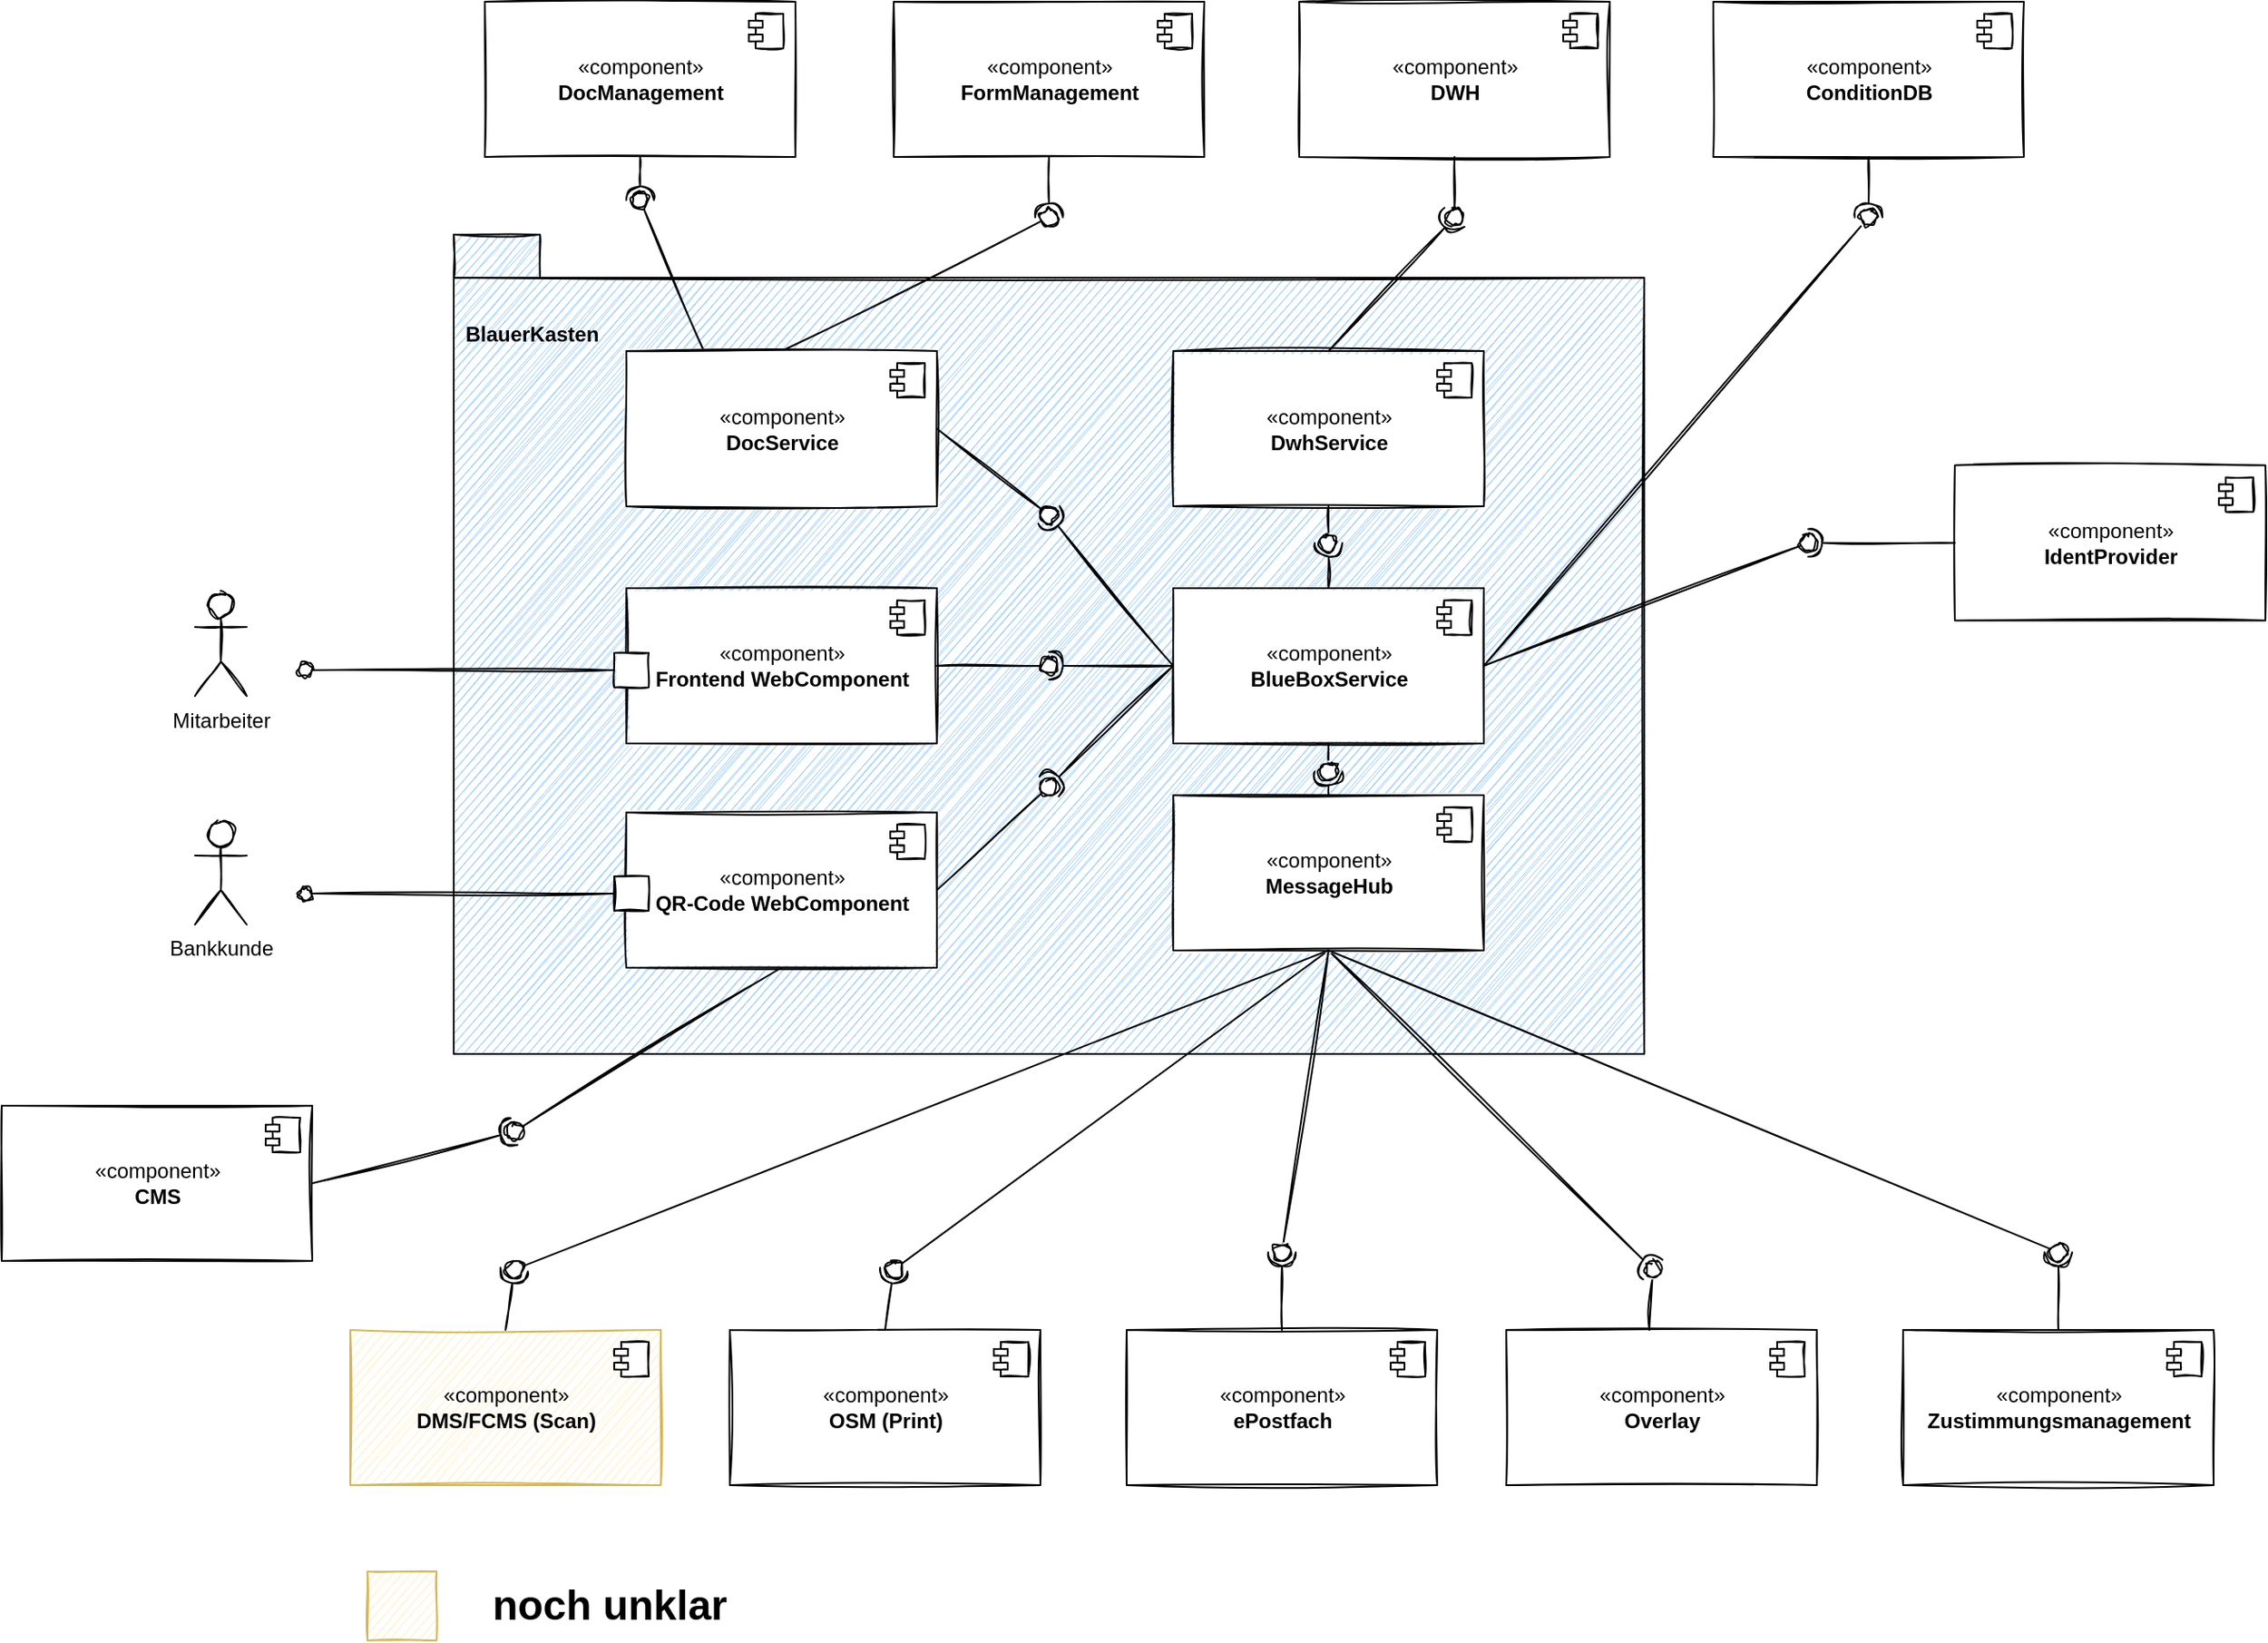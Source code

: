<mxfile version="19.0.3" type="device"><diagram id="WsE9gKBkoyO4tL_byEP7" name="Seite-1"><mxGraphModel dx="1422" dy="905" grid="1" gridSize="10" guides="1" tooltips="1" connect="1" arrows="1" fold="1" page="1" pageScale="1" pageWidth="827" pageHeight="1169" math="0" shadow="0"><root><mxCell id="0"/><mxCell id="1" parent="0"/><mxCell id="MbbFP3mXVjvzKWs0RRiN-35" value="BlauerKasten" style="shape=folder;fontStyle=1;spacingTop=-360;tabWidth=50;tabHeight=25;tabPosition=left;html=1;spacingRight=600;fillColor=#99CCFF;sketch=1;" parent="1" vertex="1"><mxGeometry x="410" y="325" width="690" height="475" as="geometry"/></mxCell><mxCell id="2feHsOlxeZ40XfiZUaKG-12" value="Mitarbeiter" style="shape=umlActor;verticalLabelPosition=bottom;verticalAlign=top;html=1;sketch=1;" parent="1" vertex="1"><mxGeometry x="260" y="532.5" width="30" height="60" as="geometry"/></mxCell><mxCell id="MbbFP3mXVjvzKWs0RRiN-1" value="«component»&lt;br&gt;&lt;b&gt;BlueBoxService&lt;/b&gt;" style="html=1;dropTarget=0;sketch=1;" parent="1" vertex="1"><mxGeometry x="827" y="530" width="180" height="90" as="geometry"/></mxCell><mxCell id="MbbFP3mXVjvzKWs0RRiN-2" value="" style="shape=module;jettyWidth=8;jettyHeight=4;sketch=1;" parent="MbbFP3mXVjvzKWs0RRiN-1" vertex="1"><mxGeometry x="1" width="20" height="20" relative="1" as="geometry"><mxPoint x="-27" y="7" as="offset"/></mxGeometry></mxCell><mxCell id="MbbFP3mXVjvzKWs0RRiN-4" value="«component»&lt;br&gt;&lt;b&gt;OSM (Print)&lt;/b&gt;" style="html=1;dropTarget=0;sketch=1;" parent="1" vertex="1"><mxGeometry x="570" y="960" width="180" height="90" as="geometry"/></mxCell><mxCell id="MbbFP3mXVjvzKWs0RRiN-5" value="" style="shape=module;jettyWidth=8;jettyHeight=4;sketch=1;" parent="MbbFP3mXVjvzKWs0RRiN-4" vertex="1"><mxGeometry x="1" width="20" height="20" relative="1" as="geometry"><mxPoint x="-27" y="7" as="offset"/></mxGeometry></mxCell><mxCell id="MbbFP3mXVjvzKWs0RRiN-6" value="" style="rounded=0;orthogonalLoop=1;jettySize=auto;html=1;endArrow=none;endFill=0;sketch=1;sourcePerimeterSpacing=0;targetPerimeterSpacing=0;exitX=0.5;exitY=1;exitDx=0;exitDy=0;" parent="1" source="iZnu5f81Z3fGAwZMjDDS-1" target="MbbFP3mXVjvzKWs0RRiN-8" edge="1"><mxGeometry relative="1" as="geometry"><mxPoint x="720" y="630" as="sourcePoint"/></mxGeometry></mxCell><mxCell id="MbbFP3mXVjvzKWs0RRiN-7" value="" style="rounded=0;orthogonalLoop=1;jettySize=auto;html=1;endArrow=halfCircle;endFill=0;entryX=0.5;entryY=0.5;endSize=6;strokeWidth=1;sketch=1;exitX=0.5;exitY=0;exitDx=0;exitDy=0;" parent="1" source="MbbFP3mXVjvzKWs0RRiN-4" target="MbbFP3mXVjvzKWs0RRiN-8" edge="1"><mxGeometry relative="1" as="geometry"><mxPoint x="1080" y="665" as="sourcePoint"/></mxGeometry></mxCell><mxCell id="MbbFP3mXVjvzKWs0RRiN-8" value="" style="ellipse;whiteSpace=wrap;html=1;align=center;aspect=fixed;resizable=0;points=[];outlineConnect=0;sketch=1;" parent="1" vertex="1"><mxGeometry x="660" y="920" width="10" height="10" as="geometry"/></mxCell><mxCell id="MbbFP3mXVjvzKWs0RRiN-9" value="«component»&lt;br&gt;&lt;b&gt;QR-Code WebComponent&lt;/b&gt;" style="html=1;dropTarget=0;sketch=1;" parent="1" vertex="1"><mxGeometry x="510" y="660" width="180" height="90" as="geometry"/></mxCell><mxCell id="MbbFP3mXVjvzKWs0RRiN-10" value="" style="shape=module;jettyWidth=8;jettyHeight=4;sketch=1;" parent="MbbFP3mXVjvzKWs0RRiN-9" vertex="1"><mxGeometry x="1" width="20" height="20" relative="1" as="geometry"><mxPoint x="-27" y="7" as="offset"/></mxGeometry></mxCell><mxCell id="MbbFP3mXVjvzKWs0RRiN-15" value="«component»&lt;br&gt;&lt;b&gt;Overlay&lt;/b&gt;" style="html=1;dropTarget=0;sketch=1;" parent="1" vertex="1"><mxGeometry x="1020" y="960" width="180" height="90" as="geometry"/></mxCell><mxCell id="MbbFP3mXVjvzKWs0RRiN-16" value="" style="shape=module;jettyWidth=8;jettyHeight=4;sketch=1;" parent="MbbFP3mXVjvzKWs0RRiN-15" vertex="1"><mxGeometry x="1" width="20" height="20" relative="1" as="geometry"><mxPoint x="-27" y="7" as="offset"/></mxGeometry></mxCell><mxCell id="MbbFP3mXVjvzKWs0RRiN-17" value="" style="rounded=0;orthogonalLoop=1;jettySize=auto;html=1;endArrow=none;endFill=0;sketch=1;sourcePerimeterSpacing=0;targetPerimeterSpacing=0;exitX=0.461;exitY=0;exitDx=0;exitDy=0;exitPerimeter=0;" parent="1" source="MbbFP3mXVjvzKWs0RRiN-15" target="MbbFP3mXVjvzKWs0RRiN-19" edge="1"><mxGeometry relative="1" as="geometry"><mxPoint x="990" y="865" as="sourcePoint"/></mxGeometry></mxCell><mxCell id="MbbFP3mXVjvzKWs0RRiN-18" value="" style="rounded=0;orthogonalLoop=1;jettySize=auto;html=1;endArrow=halfCircle;endFill=0;entryX=0.5;entryY=0.5;endSize=6;strokeWidth=1;sketch=1;exitX=0.5;exitY=1;exitDx=0;exitDy=0;" parent="1" source="iZnu5f81Z3fGAwZMjDDS-1" target="MbbFP3mXVjvzKWs0RRiN-19" edge="1"><mxGeometry relative="1" as="geometry"><mxPoint x="1130" y="715" as="sourcePoint"/></mxGeometry></mxCell><mxCell id="MbbFP3mXVjvzKWs0RRiN-19" value="" style="ellipse;whiteSpace=wrap;html=1;align=center;aspect=fixed;resizable=0;points=[];outlineConnect=0;sketch=1;" parent="1" vertex="1"><mxGeometry x="1100" y="920" width="10" height="10" as="geometry"/></mxCell><mxCell id="MbbFP3mXVjvzKWs0RRiN-31" value="" style="endArrow=none;html=1;rounded=0;align=center;verticalAlign=top;endFill=0;labelBackgroundColor=none;endSize=2;sketch=1;" parent="1" source="MbbFP3mXVjvzKWs0RRiN-30" target="MbbFP3mXVjvzKWs0RRiN-32" edge="1"><mxGeometry relative="1" as="geometry"/></mxCell><mxCell id="MbbFP3mXVjvzKWs0RRiN-32" value="" style="ellipse;html=1;fontSize=11;align=center;fillColor=none;points=[];aspect=fixed;resizable=0;verticalAlign=bottom;labelPosition=center;verticalLabelPosition=top;flipH=1;sketch=1;" parent="1" vertex="1"><mxGeometry x="320" y="573.5" width="8" height="8" as="geometry"/></mxCell><mxCell id="MbbFP3mXVjvzKWs0RRiN-33" value="«component»&lt;br&gt;&lt;b&gt;DocManagement&lt;/b&gt;" style="html=1;dropTarget=0;sketch=1;" parent="1" vertex="1"><mxGeometry x="428" y="190" width="180" height="90" as="geometry"/></mxCell><mxCell id="MbbFP3mXVjvzKWs0RRiN-34" value="" style="shape=module;jettyWidth=8;jettyHeight=4;sketch=1;" parent="MbbFP3mXVjvzKWs0RRiN-33" vertex="1"><mxGeometry x="1" width="20" height="20" relative="1" as="geometry"><mxPoint x="-27" y="7" as="offset"/></mxGeometry></mxCell><mxCell id="MbbFP3mXVjvzKWs0RRiN-36" value="«component»&lt;br&gt;&lt;b&gt;Frontend WebComponent&lt;/b&gt;" style="html=1;dropTarget=0;sketch=1;" parent="1" vertex="1"><mxGeometry x="510" y="530" width="180" height="90" as="geometry"/></mxCell><mxCell id="MbbFP3mXVjvzKWs0RRiN-37" value="" style="shape=module;jettyWidth=8;jettyHeight=4;sketch=1;" parent="MbbFP3mXVjvzKWs0RRiN-36" vertex="1"><mxGeometry x="1" width="20" height="20" relative="1" as="geometry"><mxPoint x="-27" y="7" as="offset"/></mxGeometry></mxCell><mxCell id="MbbFP3mXVjvzKWs0RRiN-38" value="" style="rounded=0;orthogonalLoop=1;jettySize=auto;html=1;endArrow=none;endFill=0;sketch=1;sourcePerimeterSpacing=0;targetPerimeterSpacing=0;exitX=1;exitY=0.5;exitDx=0;exitDy=0;" parent="1" source="MbbFP3mXVjvzKWs0RRiN-36" target="MbbFP3mXVjvzKWs0RRiN-40" edge="1"><mxGeometry relative="1" as="geometry"><mxPoint x="870" y="595" as="sourcePoint"/></mxGeometry></mxCell><mxCell id="MbbFP3mXVjvzKWs0RRiN-39" value="" style="rounded=0;orthogonalLoop=1;jettySize=auto;html=1;endArrow=halfCircle;endFill=0;entryX=0.5;entryY=0.5;endSize=6;strokeWidth=1;sketch=1;exitX=0;exitY=0.5;exitDx=0;exitDy=0;" parent="1" source="MbbFP3mXVjvzKWs0RRiN-1" target="MbbFP3mXVjvzKWs0RRiN-40" edge="1"><mxGeometry relative="1" as="geometry"><mxPoint x="130" y="440" as="sourcePoint"/></mxGeometry></mxCell><mxCell id="MbbFP3mXVjvzKWs0RRiN-40" value="" style="ellipse;whiteSpace=wrap;html=1;align=center;aspect=fixed;resizable=0;points=[];outlineConnect=0;sketch=1;" parent="1" vertex="1"><mxGeometry x="750" y="570" width="10" height="10" as="geometry"/></mxCell><mxCell id="MbbFP3mXVjvzKWs0RRiN-30" value="" style="html=1;rounded=0;rotation=-180;sketch=1;" parent="1" vertex="1"><mxGeometry x="503" y="567.5" width="20" height="20" as="geometry"/></mxCell><mxCell id="MbbFP3mXVjvzKWs0RRiN-41" value="" style="rounded=0;orthogonalLoop=1;jettySize=auto;html=1;endArrow=none;endFill=0;sketch=1;sourcePerimeterSpacing=0;targetPerimeterSpacing=0;exitX=0.25;exitY=0;exitDx=0;exitDy=0;" parent="1" source="zWCINITpG-AVOCVvOpgd-1" target="MbbFP3mXVjvzKWs0RRiN-43" edge="1"><mxGeometry relative="1" as="geometry"><mxPoint x="1040" y="465" as="sourcePoint"/></mxGeometry></mxCell><mxCell id="MbbFP3mXVjvzKWs0RRiN-42" value="" style="rounded=0;orthogonalLoop=1;jettySize=auto;html=1;endArrow=halfCircle;endFill=0;entryX=0.5;entryY=0.5;endSize=6;strokeWidth=1;sketch=1;exitX=0.5;exitY=1;exitDx=0;exitDy=0;" parent="1" source="MbbFP3mXVjvzKWs0RRiN-33" target="MbbFP3mXVjvzKWs0RRiN-43" edge="1"><mxGeometry relative="1" as="geometry"><mxPoint x="650" y="305" as="sourcePoint"/></mxGeometry></mxCell><mxCell id="MbbFP3mXVjvzKWs0RRiN-43" value="" style="ellipse;whiteSpace=wrap;html=1;align=center;aspect=fixed;resizable=0;points=[];outlineConnect=0;sketch=1;" parent="1" vertex="1"><mxGeometry x="513" y="300" width="10" height="10" as="geometry"/></mxCell><mxCell id="MbbFP3mXVjvzKWs0RRiN-44" value="«component»&lt;br&gt;&lt;b&gt;FormManagement&lt;/b&gt;" style="html=1;dropTarget=0;sketch=1;" parent="1" vertex="1"><mxGeometry x="665" y="190" width="180" height="90" as="geometry"/></mxCell><mxCell id="MbbFP3mXVjvzKWs0RRiN-45" value="" style="shape=module;jettyWidth=8;jettyHeight=4;sketch=1;" parent="MbbFP3mXVjvzKWs0RRiN-44" vertex="1"><mxGeometry x="1" width="20" height="20" relative="1" as="geometry"><mxPoint x="-27" y="7" as="offset"/></mxGeometry></mxCell><mxCell id="MbbFP3mXVjvzKWs0RRiN-46" value="" style="rounded=0;orthogonalLoop=1;jettySize=auto;html=1;endArrow=none;endFill=0;sketch=1;sourcePerimeterSpacing=0;targetPerimeterSpacing=0;exitX=0.5;exitY=0;exitDx=0;exitDy=0;" parent="1" source="zWCINITpG-AVOCVvOpgd-1" target="MbbFP3mXVjvzKWs0RRiN-48" edge="1"><mxGeometry relative="1" as="geometry"><mxPoint x="1140" y="405" as="sourcePoint"/></mxGeometry></mxCell><mxCell id="MbbFP3mXVjvzKWs0RRiN-47" value="" style="rounded=0;orthogonalLoop=1;jettySize=auto;html=1;endArrow=halfCircle;endFill=0;entryX=0.5;entryY=0.5;endSize=6;strokeWidth=1;sketch=1;exitX=0.5;exitY=1;exitDx=0;exitDy=0;" parent="1" source="MbbFP3mXVjvzKWs0RRiN-44" target="MbbFP3mXVjvzKWs0RRiN-48" edge="1"><mxGeometry relative="1" as="geometry"><mxPoint x="170" y="280" as="sourcePoint"/></mxGeometry></mxCell><mxCell id="MbbFP3mXVjvzKWs0RRiN-48" value="" style="ellipse;whiteSpace=wrap;html=1;align=center;aspect=fixed;resizable=0;points=[];outlineConnect=0;sketch=1;" parent="1" vertex="1"><mxGeometry x="750" y="310" width="10" height="10" as="geometry"/></mxCell><mxCell id="MbbFP3mXVjvzKWs0RRiN-49" value="«component»&lt;br&gt;&lt;b&gt;DWH&lt;br&gt;&lt;/b&gt;" style="html=1;dropTarget=0;sketch=1;" parent="1" vertex="1"><mxGeometry x="900" y="190" width="180" height="90" as="geometry"/></mxCell><mxCell id="MbbFP3mXVjvzKWs0RRiN-50" value="" style="shape=module;jettyWidth=8;jettyHeight=4;sketch=1;" parent="MbbFP3mXVjvzKWs0RRiN-49" vertex="1"><mxGeometry x="1" width="20" height="20" relative="1" as="geometry"><mxPoint x="-27" y="7" as="offset"/></mxGeometry></mxCell><mxCell id="MbbFP3mXVjvzKWs0RRiN-51" value="" style="rounded=0;orthogonalLoop=1;jettySize=auto;html=1;endArrow=none;endFill=0;sketch=1;sourcePerimeterSpacing=0;targetPerimeterSpacing=0;exitX=0.5;exitY=1;exitDx=0;exitDy=0;" parent="1" source="MbbFP3mXVjvzKWs0RRiN-49" target="MbbFP3mXVjvzKWs0RRiN-53" edge="1"><mxGeometry relative="1" as="geometry"><mxPoint x="1150" y="385" as="sourcePoint"/></mxGeometry></mxCell><mxCell id="MbbFP3mXVjvzKWs0RRiN-52" value="" style="rounded=0;orthogonalLoop=1;jettySize=auto;html=1;endArrow=halfCircle;endFill=0;entryX=0.5;entryY=0.5;endSize=6;strokeWidth=1;sketch=1;exitX=0.5;exitY=0;exitDx=0;exitDy=0;" parent="1" source="pSzTOcCvvjUnIfj2swZa-3" target="MbbFP3mXVjvzKWs0RRiN-53" edge="1"><mxGeometry relative="1" as="geometry"><mxPoint x="970" y="390" as="sourcePoint"/></mxGeometry></mxCell><mxCell id="MbbFP3mXVjvzKWs0RRiN-53" value="" style="ellipse;whiteSpace=wrap;html=1;align=center;aspect=fixed;resizable=0;points=[];outlineConnect=0;sketch=1;" parent="1" vertex="1"><mxGeometry x="985" y="310" width="10" height="10" as="geometry"/></mxCell><mxCell id="MbbFP3mXVjvzKWs0RRiN-54" value="«component»&lt;br&gt;&lt;b&gt;IdentProvider&lt;/b&gt;" style="html=1;dropTarget=0;sketch=1;" parent="1" vertex="1"><mxGeometry x="1280" y="458.75" width="180" height="90" as="geometry"/></mxCell><mxCell id="MbbFP3mXVjvzKWs0RRiN-55" value="" style="shape=module;jettyWidth=8;jettyHeight=4;sketch=1;" parent="MbbFP3mXVjvzKWs0RRiN-54" vertex="1"><mxGeometry x="1" width="20" height="20" relative="1" as="geometry"><mxPoint x="-27" y="7" as="offset"/></mxGeometry></mxCell><mxCell id="MbbFP3mXVjvzKWs0RRiN-56" value="" style="rounded=0;orthogonalLoop=1;jettySize=auto;html=1;endArrow=none;endFill=0;sketch=1;sourcePerimeterSpacing=0;targetPerimeterSpacing=0;exitX=1;exitY=0.5;exitDx=0;exitDy=0;" parent="1" source="MbbFP3mXVjvzKWs0RRiN-1" target="MbbFP3mXVjvzKWs0RRiN-58" edge="1"><mxGeometry relative="1" as="geometry"><mxPoint x="1240" y="360" as="sourcePoint"/></mxGeometry></mxCell><mxCell id="MbbFP3mXVjvzKWs0RRiN-57" value="" style="rounded=0;orthogonalLoop=1;jettySize=auto;html=1;endArrow=halfCircle;endFill=0;entryX=0.5;entryY=0.5;endSize=6;strokeWidth=1;sketch=1;exitX=0;exitY=0.5;exitDx=0;exitDy=0;" parent="1" source="MbbFP3mXVjvzKWs0RRiN-54" target="MbbFP3mXVjvzKWs0RRiN-58" edge="1"><mxGeometry relative="1" as="geometry"><mxPoint x="1150" y="580" as="sourcePoint"/></mxGeometry></mxCell><mxCell id="MbbFP3mXVjvzKWs0RRiN-58" value="" style="ellipse;whiteSpace=wrap;html=1;align=center;aspect=fixed;resizable=0;points=[];outlineConnect=0;sketch=1;" parent="1" vertex="1"><mxGeometry x="1190" y="498.75" width="10" height="10" as="geometry"/></mxCell><mxCell id="zWCINITpG-AVOCVvOpgd-1" value="«component»&lt;br&gt;&lt;b&gt;DocService&lt;/b&gt;" style="html=1;dropTarget=0;sketch=1;" parent="1" vertex="1"><mxGeometry x="510" y="392.5" width="180" height="90" as="geometry"/></mxCell><mxCell id="zWCINITpG-AVOCVvOpgd-2" value="" style="shape=module;jettyWidth=8;jettyHeight=4;sketch=1;" parent="zWCINITpG-AVOCVvOpgd-1" vertex="1"><mxGeometry x="1" width="20" height="20" relative="1" as="geometry"><mxPoint x="-27" y="7" as="offset"/></mxGeometry></mxCell><mxCell id="zWCINITpG-AVOCVvOpgd-5" value="«component»&lt;br&gt;&lt;b&gt;DMS/FCMS (Scan)&lt;/b&gt;" style="html=1;dropTarget=0;fillColor=#fff2cc;strokeColor=#d6b656;sketch=1;" parent="1" vertex="1"><mxGeometry x="350" y="960" width="180" height="90" as="geometry"/></mxCell><mxCell id="zWCINITpG-AVOCVvOpgd-6" value="" style="shape=module;jettyWidth=8;jettyHeight=4;sketch=1;" parent="zWCINITpG-AVOCVvOpgd-5" vertex="1"><mxGeometry x="1" width="20" height="20" relative="1" as="geometry"><mxPoint x="-27" y="7" as="offset"/></mxGeometry></mxCell><mxCell id="zWCINITpG-AVOCVvOpgd-7" value="«component»&lt;br&gt;&lt;b&gt;CMS&lt;/b&gt;" style="html=1;dropTarget=0;sketch=1;" parent="1" vertex="1"><mxGeometry x="148" y="830" width="180" height="90" as="geometry"/></mxCell><mxCell id="zWCINITpG-AVOCVvOpgd-8" value="" style="shape=module;jettyWidth=8;jettyHeight=4;sketch=1;" parent="zWCINITpG-AVOCVvOpgd-7" vertex="1"><mxGeometry x="1" width="20" height="20" relative="1" as="geometry"><mxPoint x="-27" y="7" as="offset"/></mxGeometry></mxCell><mxCell id="cBnWuC4rsToSmsG5ynVW-1" value="" style="rounded=0;orthogonalLoop=1;jettySize=auto;html=1;endArrow=none;endFill=0;sketch=1;sourcePerimeterSpacing=0;targetPerimeterSpacing=0;exitX=1;exitY=0.5;exitDx=0;exitDy=0;" parent="1" source="zWCINITpG-AVOCVvOpgd-1" target="cBnWuC4rsToSmsG5ynVW-3" edge="1"><mxGeometry relative="1" as="geometry"><mxPoint x="780" y="505" as="sourcePoint"/></mxGeometry></mxCell><mxCell id="cBnWuC4rsToSmsG5ynVW-2" value="" style="rounded=0;orthogonalLoop=1;jettySize=auto;html=1;endArrow=halfCircle;endFill=0;entryX=0.5;entryY=0.5;endSize=6;strokeWidth=1;sketch=1;exitX=0;exitY=0.5;exitDx=0;exitDy=0;" parent="1" source="MbbFP3mXVjvzKWs0RRiN-1" target="cBnWuC4rsToSmsG5ynVW-3" edge="1"><mxGeometry relative="1" as="geometry"><mxPoint x="820" y="505" as="sourcePoint"/></mxGeometry></mxCell><mxCell id="cBnWuC4rsToSmsG5ynVW-3" value="" style="ellipse;whiteSpace=wrap;html=1;align=center;aspect=fixed;resizable=0;points=[];outlineConnect=0;sketch=1;" parent="1" vertex="1"><mxGeometry x="750" y="482.5" width="10" height="10" as="geometry"/></mxCell><mxCell id="cBnWuC4rsToSmsG5ynVW-10" value="" style="rounded=0;orthogonalLoop=1;jettySize=auto;html=1;endArrow=none;endFill=0;sketch=1;sourcePerimeterSpacing=0;targetPerimeterSpacing=0;exitX=0.5;exitY=1;exitDx=0;exitDy=0;" parent="1" source="MbbFP3mXVjvzKWs0RRiN-9" target="cBnWuC4rsToSmsG5ynVW-12" edge="1"><mxGeometry relative="1" as="geometry"><mxPoint x="1210" y="750" as="sourcePoint"/></mxGeometry></mxCell><mxCell id="cBnWuC4rsToSmsG5ynVW-11" value="" style="rounded=0;orthogonalLoop=1;jettySize=auto;html=1;endArrow=halfCircle;endFill=0;entryX=0.5;entryY=0.5;endSize=6;strokeWidth=1;sketch=1;exitX=1;exitY=0.5;exitDx=0;exitDy=0;" parent="1" source="zWCINITpG-AVOCVvOpgd-7" target="cBnWuC4rsToSmsG5ynVW-12" edge="1"><mxGeometry relative="1" as="geometry"><mxPoint x="1280" y="605" as="sourcePoint"/></mxGeometry></mxCell><mxCell id="cBnWuC4rsToSmsG5ynVW-12" value="" style="ellipse;whiteSpace=wrap;html=1;align=center;aspect=fixed;resizable=0;points=[];outlineConnect=0;sketch=1;fillColor=#FFFFFF;" parent="1" vertex="1"><mxGeometry x="440" y="840" width="10" height="10" as="geometry"/></mxCell><mxCell id="_iKIFlB5B6MGbWGkPGFt-1" value="«component»&lt;br&gt;&lt;b&gt;ConditionDB&lt;br&gt;&lt;/b&gt;" style="html=1;dropTarget=0;glass=0;sketch=1;" parent="1" vertex="1"><mxGeometry x="1140" y="190" width="180" height="90" as="geometry"/></mxCell><mxCell id="_iKIFlB5B6MGbWGkPGFt-2" value="" style="shape=module;jettyWidth=8;jettyHeight=4;sketch=1;" parent="_iKIFlB5B6MGbWGkPGFt-1" vertex="1"><mxGeometry x="1" width="20" height="20" relative="1" as="geometry"><mxPoint x="-27" y="7" as="offset"/></mxGeometry></mxCell><mxCell id="_iKIFlB5B6MGbWGkPGFt-3" value="" style="rounded=0;orthogonalLoop=1;jettySize=auto;html=1;endArrow=none;endFill=0;sketch=1;sourcePerimeterSpacing=0;targetPerimeterSpacing=0;exitX=1;exitY=0.5;exitDx=0;exitDy=0;" parent="1" source="MbbFP3mXVjvzKWs0RRiN-1" target="_iKIFlB5B6MGbWGkPGFt-5" edge="1"><mxGeometry relative="1" as="geometry"><mxPoint x="1090" y="300" as="sourcePoint"/></mxGeometry></mxCell><mxCell id="_iKIFlB5B6MGbWGkPGFt-4" value="" style="rounded=0;orthogonalLoop=1;jettySize=auto;html=1;endArrow=halfCircle;endFill=0;entryX=0.5;entryY=0.5;endSize=6;strokeWidth=1;sketch=1;exitX=0.5;exitY=1;exitDx=0;exitDy=0;" parent="1" source="_iKIFlB5B6MGbWGkPGFt-1" target="_iKIFlB5B6MGbWGkPGFt-5" edge="1"><mxGeometry relative="1" as="geometry"><mxPoint x="1090" y="320" as="sourcePoint"/></mxGeometry></mxCell><mxCell id="_iKIFlB5B6MGbWGkPGFt-5" value="" style="ellipse;whiteSpace=wrap;html=1;align=center;aspect=fixed;resizable=0;points=[];outlineConnect=0;sketch=1;" parent="1" vertex="1"><mxGeometry x="1225" y="310" width="10" height="10" as="geometry"/></mxCell><mxCell id="iZnu5f81Z3fGAwZMjDDS-1" value="«component»&lt;br&gt;&lt;b&gt;MessageHub&lt;/b&gt;" style="html=1;dropTarget=0;sketch=1;" parent="1" vertex="1"><mxGeometry x="827" y="650" width="180" height="90" as="geometry"/></mxCell><mxCell id="iZnu5f81Z3fGAwZMjDDS-2" value="" style="shape=module;jettyWidth=8;jettyHeight=4;sketch=1;" parent="iZnu5f81Z3fGAwZMjDDS-1" vertex="1"><mxGeometry x="1" width="20" height="20" relative="1" as="geometry"><mxPoint x="-27" y="7" as="offset"/></mxGeometry></mxCell><mxCell id="iZnu5f81Z3fGAwZMjDDS-3" value="" style="rounded=0;orthogonalLoop=1;jettySize=auto;html=1;endArrow=none;endFill=0;sketch=1;sourcePerimeterSpacing=0;targetPerimeterSpacing=0;exitX=0.5;exitY=1;exitDx=0;exitDy=0;" parent="1" source="MbbFP3mXVjvzKWs0RRiN-1" target="iZnu5f81Z3fGAwZMjDDS-5" edge="1"><mxGeometry relative="1" as="geometry"><mxPoint x="700" y="545" as="sourcePoint"/></mxGeometry></mxCell><mxCell id="iZnu5f81Z3fGAwZMjDDS-4" value="" style="rounded=0;orthogonalLoop=1;jettySize=auto;html=1;endArrow=halfCircle;endFill=0;entryX=0.5;entryY=0.5;endSize=6;strokeWidth=1;sketch=1;exitX=0.5;exitY=0;exitDx=0;exitDy=0;" parent="1" source="iZnu5f81Z3fGAwZMjDDS-1" target="iZnu5f81Z3fGAwZMjDDS-5" edge="1"><mxGeometry relative="1" as="geometry"><mxPoint x="740" y="545" as="sourcePoint"/></mxGeometry></mxCell><mxCell id="iZnu5f81Z3fGAwZMjDDS-5" value="" style="ellipse;whiteSpace=wrap;html=1;align=center;aspect=fixed;resizable=0;points=[];outlineConnect=0;sketch=1;" parent="1" vertex="1"><mxGeometry x="912" y="631.25" width="10" height="10" as="geometry"/></mxCell><mxCell id="iZnu5f81Z3fGAwZMjDDS-6" value="" style="rounded=0;orthogonalLoop=1;jettySize=auto;html=1;endArrow=none;endFill=0;sketch=1;sourcePerimeterSpacing=0;targetPerimeterSpacing=0;exitX=0.5;exitY=1;exitDx=0;exitDy=0;" parent="1" source="iZnu5f81Z3fGAwZMjDDS-1" target="iZnu5f81Z3fGAwZMjDDS-8" edge="1"><mxGeometry relative="1" as="geometry"><mxPoint x="700" y="545" as="sourcePoint"/></mxGeometry></mxCell><mxCell id="iZnu5f81Z3fGAwZMjDDS-7" value="" style="rounded=0;orthogonalLoop=1;jettySize=auto;html=1;endArrow=halfCircle;endFill=0;entryX=0.5;entryY=0.5;endSize=6;strokeWidth=1;sketch=1;exitX=0.5;exitY=0;exitDx=0;exitDy=0;" parent="1" source="zWCINITpG-AVOCVvOpgd-5" target="iZnu5f81Z3fGAwZMjDDS-8" edge="1"><mxGeometry relative="1" as="geometry"><mxPoint x="740" y="725" as="sourcePoint"/></mxGeometry></mxCell><mxCell id="iZnu5f81Z3fGAwZMjDDS-8" value="" style="ellipse;whiteSpace=wrap;html=1;align=center;aspect=fixed;resizable=0;points=[];outlineConnect=0;sketch=1;" parent="1" vertex="1"><mxGeometry x="440" y="920" width="10" height="10" as="geometry"/></mxCell><mxCell id="iZnu5f81Z3fGAwZMjDDS-9" value="«component»&lt;br&gt;&lt;b&gt;ePostfach&lt;/b&gt;" style="html=1;dropTarget=0;sketch=1;" parent="1" vertex="1"><mxGeometry x="800" y="960" width="180" height="90" as="geometry"/></mxCell><mxCell id="iZnu5f81Z3fGAwZMjDDS-10" value="" style="shape=module;jettyWidth=8;jettyHeight=4;sketch=1;" parent="iZnu5f81Z3fGAwZMjDDS-9" vertex="1"><mxGeometry x="1" width="20" height="20" relative="1" as="geometry"><mxPoint x="-27" y="7" as="offset"/></mxGeometry></mxCell><mxCell id="iZnu5f81Z3fGAwZMjDDS-11" value="«component»&lt;br&gt;&lt;b&gt;Zustimmungsmanagement&lt;/b&gt;" style="html=1;dropTarget=0;sketch=1;" parent="1" vertex="1"><mxGeometry x="1250" y="960" width="180" height="90" as="geometry"/></mxCell><mxCell id="iZnu5f81Z3fGAwZMjDDS-12" value="" style="shape=module;jettyWidth=8;jettyHeight=4;sketch=1;" parent="iZnu5f81Z3fGAwZMjDDS-11" vertex="1"><mxGeometry x="1" width="20" height="20" relative="1" as="geometry"><mxPoint x="-27" y="7" as="offset"/></mxGeometry></mxCell><mxCell id="iZnu5f81Z3fGAwZMjDDS-13" value="Bankkunde" style="shape=umlActor;verticalLabelPosition=bottom;verticalAlign=top;html=1;sketch=1;" parent="1" vertex="1"><mxGeometry x="260" y="665" width="30" height="60" as="geometry"/></mxCell><mxCell id="iZnu5f81Z3fGAwZMjDDS-17" value="" style="endArrow=none;html=1;rounded=0;align=center;verticalAlign=top;endFill=0;labelBackgroundColor=none;endSize=2;sketch=1;" parent="1" source="iZnu5f81Z3fGAwZMjDDS-19" target="iZnu5f81Z3fGAwZMjDDS-18" edge="1"><mxGeometry relative="1" as="geometry"/></mxCell><mxCell id="iZnu5f81Z3fGAwZMjDDS-18" value="" style="ellipse;html=1;fontSize=11;align=center;fillColor=none;points=[];aspect=fixed;resizable=0;verticalAlign=bottom;labelPosition=center;verticalLabelPosition=top;flipH=1;sketch=1;" parent="1" vertex="1"><mxGeometry x="320" y="703" width="8" height="8" as="geometry"/></mxCell><mxCell id="iZnu5f81Z3fGAwZMjDDS-19" value="" style="html=1;rounded=0;rotation=-180;sketch=1;" parent="1" vertex="1"><mxGeometry x="503" y="697" width="20" height="20" as="geometry"/></mxCell><mxCell id="iZnu5f81Z3fGAwZMjDDS-20" value="" style="whiteSpace=wrap;html=1;aspect=fixed;fillColor=#fff2cc;strokeColor=#d6b656;sketch=1;" parent="1" vertex="1"><mxGeometry x="360" y="1100" width="40" height="40" as="geometry"/></mxCell><mxCell id="iZnu5f81Z3fGAwZMjDDS-21" value="noch unklar" style="text;strokeColor=none;fillColor=none;html=1;fontSize=24;fontStyle=1;verticalAlign=middle;align=center;sketch=1;" parent="1" vertex="1"><mxGeometry x="450" y="1100" width="100" height="40" as="geometry"/></mxCell><mxCell id="iZnu5f81Z3fGAwZMjDDS-22" value="" style="rounded=0;orthogonalLoop=1;jettySize=auto;html=1;endArrow=none;endFill=0;sketch=1;sourcePerimeterSpacing=0;targetPerimeterSpacing=0;exitX=0.5;exitY=1;exitDx=0;exitDy=0;" parent="1" source="iZnu5f81Z3fGAwZMjDDS-1" target="iZnu5f81Z3fGAwZMjDDS-24" edge="1"><mxGeometry relative="1" as="geometry"><mxPoint x="920" y="620" as="sourcePoint"/></mxGeometry></mxCell><mxCell id="iZnu5f81Z3fGAwZMjDDS-23" value="" style="rounded=0;orthogonalLoop=1;jettySize=auto;html=1;endArrow=halfCircle;endFill=0;entryX=0.5;entryY=0.5;endSize=6;strokeWidth=1;sketch=1;exitX=0.5;exitY=0;exitDx=0;exitDy=0;" parent="1" source="iZnu5f81Z3fGAwZMjDDS-11" target="iZnu5f81Z3fGAwZMjDDS-24" edge="1"><mxGeometry relative="1" as="geometry"><mxPoint x="600" y="855" as="sourcePoint"/></mxGeometry></mxCell><mxCell id="iZnu5f81Z3fGAwZMjDDS-24" value="" style="ellipse;whiteSpace=wrap;html=1;align=center;aspect=fixed;resizable=0;points=[];outlineConnect=0;sketch=1;" parent="1" vertex="1"><mxGeometry x="1335" y="910" width="10" height="10" as="geometry"/></mxCell><mxCell id="iZnu5f81Z3fGAwZMjDDS-25" value="" style="rounded=0;orthogonalLoop=1;jettySize=auto;html=1;endArrow=none;endFill=0;sketch=1;sourcePerimeterSpacing=0;targetPerimeterSpacing=0;exitX=1;exitY=0.5;exitDx=0;exitDy=0;" parent="1" source="MbbFP3mXVjvzKWs0RRiN-9" target="iZnu5f81Z3fGAwZMjDDS-27" edge="1"><mxGeometry relative="1" as="geometry"><mxPoint x="560" y="675" as="sourcePoint"/></mxGeometry></mxCell><mxCell id="iZnu5f81Z3fGAwZMjDDS-26" value="" style="rounded=0;orthogonalLoop=1;jettySize=auto;html=1;endArrow=halfCircle;endFill=0;entryX=0.5;entryY=0.5;endSize=6;strokeWidth=1;sketch=1;exitX=0;exitY=0.5;exitDx=0;exitDy=0;" parent="1" source="MbbFP3mXVjvzKWs0RRiN-1" target="iZnu5f81Z3fGAwZMjDDS-27" edge="1"><mxGeometry relative="1" as="geometry"><mxPoint x="600" y="675" as="sourcePoint"/></mxGeometry></mxCell><mxCell id="iZnu5f81Z3fGAwZMjDDS-27" value="" style="ellipse;whiteSpace=wrap;html=1;align=center;aspect=fixed;resizable=0;points=[];outlineConnect=0;sketch=1;" parent="1" vertex="1"><mxGeometry x="750" y="640" width="10" height="10" as="geometry"/></mxCell><mxCell id="9JL7H3gvd3E4nKeIARsY-1" value="" style="rounded=0;orthogonalLoop=1;jettySize=auto;html=1;endArrow=none;endFill=0;sketch=1;sourcePerimeterSpacing=0;targetPerimeterSpacing=0;exitX=0.5;exitY=1;exitDx=0;exitDy=0;" parent="1" source="iZnu5f81Z3fGAwZMjDDS-1" target="9JL7H3gvd3E4nKeIARsY-3" edge="1"><mxGeometry relative="1" as="geometry"><mxPoint x="920" y="630" as="sourcePoint"/></mxGeometry></mxCell><mxCell id="9JL7H3gvd3E4nKeIARsY-2" value="" style="rounded=0;orthogonalLoop=1;jettySize=auto;html=1;endArrow=halfCircle;endFill=0;entryX=0.5;entryY=0.5;endSize=6;strokeWidth=1;sketch=1;exitX=0.5;exitY=0;exitDx=0;exitDy=0;" parent="1" source="iZnu5f81Z3fGAwZMjDDS-9" target="9JL7H3gvd3E4nKeIARsY-3" edge="1"><mxGeometry relative="1" as="geometry"><mxPoint x="740" y="625" as="sourcePoint"/></mxGeometry></mxCell><mxCell id="9JL7H3gvd3E4nKeIARsY-3" value="" style="ellipse;whiteSpace=wrap;html=1;align=center;aspect=fixed;resizable=0;points=[];outlineConnect=0;sketch=1;" parent="1" vertex="1"><mxGeometry x="885" y="910" width="10" height="10" as="geometry"/></mxCell><mxCell id="pSzTOcCvvjUnIfj2swZa-3" value="«component»&lt;br&gt;&lt;b&gt;DwhService&lt;/b&gt;" style="html=1;dropTarget=0;sketch=1;" parent="1" vertex="1"><mxGeometry x="827" y="392.5" width="180" height="90" as="geometry"/></mxCell><mxCell id="pSzTOcCvvjUnIfj2swZa-4" value="" style="shape=module;jettyWidth=8;jettyHeight=4;sketch=1;" parent="pSzTOcCvvjUnIfj2swZa-3" vertex="1"><mxGeometry x="1" width="20" height="20" relative="1" as="geometry"><mxPoint x="-27" y="7" as="offset"/></mxGeometry></mxCell><mxCell id="pSzTOcCvvjUnIfj2swZa-5" value="" style="rounded=0;orthogonalLoop=1;jettySize=auto;html=1;endArrow=none;endFill=0;sketch=1;sourcePerimeterSpacing=0;targetPerimeterSpacing=0;exitX=0.5;exitY=1;exitDx=0;exitDy=0;" parent="1" source="pSzTOcCvvjUnIfj2swZa-3" target="pSzTOcCvvjUnIfj2swZa-7" edge="1"><mxGeometry relative="1" as="geometry"><mxPoint x="900" y="565" as="sourcePoint"/></mxGeometry></mxCell><mxCell id="pSzTOcCvvjUnIfj2swZa-6" value="" style="rounded=0;orthogonalLoop=1;jettySize=auto;html=1;endArrow=halfCircle;endFill=0;entryX=0.5;entryY=0.5;endSize=6;strokeWidth=1;sketch=1;exitX=0.5;exitY=0;exitDx=0;exitDy=0;" parent="1" source="MbbFP3mXVjvzKWs0RRiN-1" target="pSzTOcCvvjUnIfj2swZa-7" edge="1"><mxGeometry relative="1" as="geometry"><mxPoint x="940" y="565" as="sourcePoint"/></mxGeometry></mxCell><mxCell id="pSzTOcCvvjUnIfj2swZa-7" value="" style="ellipse;whiteSpace=wrap;html=1;align=center;aspect=fixed;resizable=0;points=[];outlineConnect=0;sketch=1;" parent="1" vertex="1"><mxGeometry x="912" y="498.75" width="10" height="10" as="geometry"/></mxCell></root></mxGraphModel></diagram></mxfile>